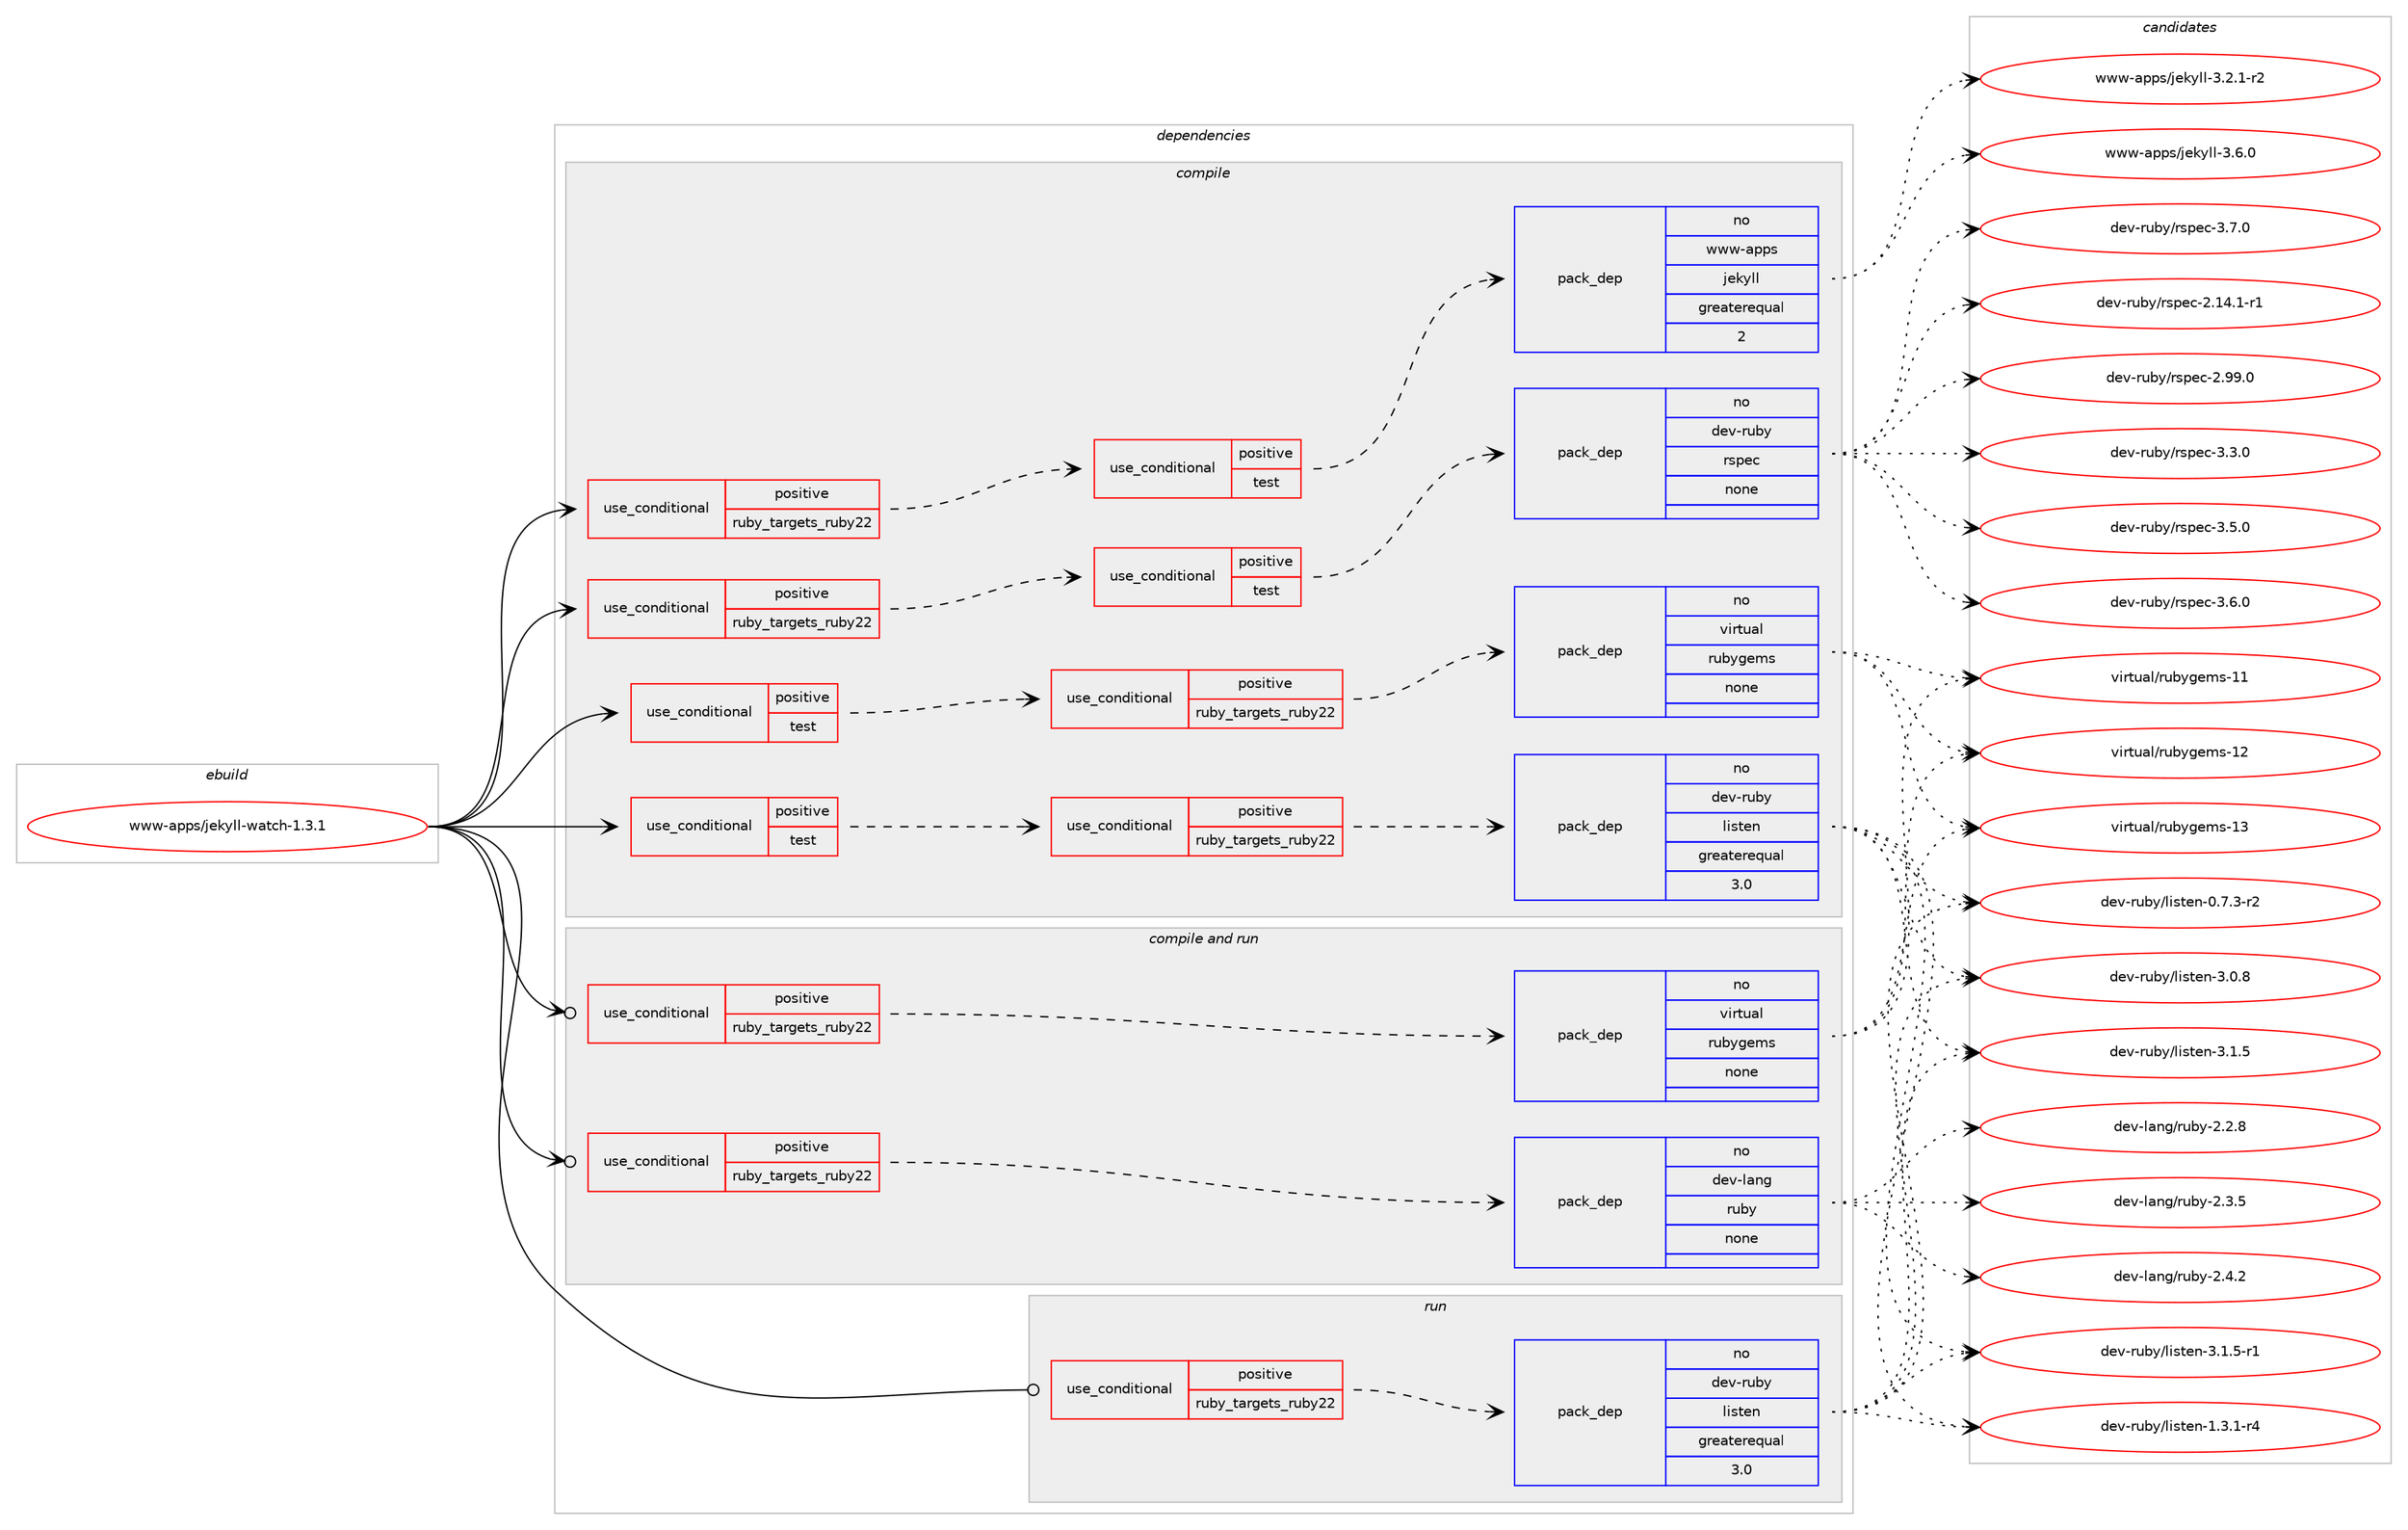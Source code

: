 digraph prolog {

# *************
# Graph options
# *************

newrank=true;
concentrate=true;
compound=true;
graph [rankdir=LR,fontname=Helvetica,fontsize=10,ranksep=1.5];#, ranksep=2.5, nodesep=0.2];
edge  [arrowhead=vee];
node  [fontname=Helvetica,fontsize=10];

# **********
# The ebuild
# **********

subgraph cluster_leftcol {
color=gray;
rank=same;
label=<<i>ebuild</i>>;
id [label="www-apps/jekyll-watch-1.3.1", color=red, width=4, href="../www-apps/jekyll-watch-1.3.1.svg"];
}

# ****************
# The dependencies
# ****************

subgraph cluster_midcol {
color=gray;
label=<<i>dependencies</i>>;
subgraph cluster_compile {
fillcolor="#eeeeee";
style=filled;
label=<<i>compile</i>>;
subgraph cond119419 {
dependency501118 [label=<<TABLE BORDER="0" CELLBORDER="1" CELLSPACING="0" CELLPADDING="4"><TR><TD ROWSPAN="3" CELLPADDING="10">use_conditional</TD></TR><TR><TD>positive</TD></TR><TR><TD>ruby_targets_ruby22</TD></TR></TABLE>>, shape=none, color=red];
subgraph cond119420 {
dependency501119 [label=<<TABLE BORDER="0" CELLBORDER="1" CELLSPACING="0" CELLPADDING="4"><TR><TD ROWSPAN="3" CELLPADDING="10">use_conditional</TD></TR><TR><TD>positive</TD></TR><TR><TD>test</TD></TR></TABLE>>, shape=none, color=red];
subgraph pack372529 {
dependency501120 [label=<<TABLE BORDER="0" CELLBORDER="1" CELLSPACING="0" CELLPADDING="4" WIDTH="220"><TR><TD ROWSPAN="6" CELLPADDING="30">pack_dep</TD></TR><TR><TD WIDTH="110">no</TD></TR><TR><TD>dev-ruby</TD></TR><TR><TD>rspec</TD></TR><TR><TD>none</TD></TR><TR><TD></TD></TR></TABLE>>, shape=none, color=blue];
}
dependency501119:e -> dependency501120:w [weight=20,style="dashed",arrowhead="vee"];
}
dependency501118:e -> dependency501119:w [weight=20,style="dashed",arrowhead="vee"];
}
id:e -> dependency501118:w [weight=20,style="solid",arrowhead="vee"];
subgraph cond119421 {
dependency501121 [label=<<TABLE BORDER="0" CELLBORDER="1" CELLSPACING="0" CELLPADDING="4"><TR><TD ROWSPAN="3" CELLPADDING="10">use_conditional</TD></TR><TR><TD>positive</TD></TR><TR><TD>ruby_targets_ruby22</TD></TR></TABLE>>, shape=none, color=red];
subgraph cond119422 {
dependency501122 [label=<<TABLE BORDER="0" CELLBORDER="1" CELLSPACING="0" CELLPADDING="4"><TR><TD ROWSPAN="3" CELLPADDING="10">use_conditional</TD></TR><TR><TD>positive</TD></TR><TR><TD>test</TD></TR></TABLE>>, shape=none, color=red];
subgraph pack372530 {
dependency501123 [label=<<TABLE BORDER="0" CELLBORDER="1" CELLSPACING="0" CELLPADDING="4" WIDTH="220"><TR><TD ROWSPAN="6" CELLPADDING="30">pack_dep</TD></TR><TR><TD WIDTH="110">no</TD></TR><TR><TD>www-apps</TD></TR><TR><TD>jekyll</TD></TR><TR><TD>greaterequal</TD></TR><TR><TD>2</TD></TR></TABLE>>, shape=none, color=blue];
}
dependency501122:e -> dependency501123:w [weight=20,style="dashed",arrowhead="vee"];
}
dependency501121:e -> dependency501122:w [weight=20,style="dashed",arrowhead="vee"];
}
id:e -> dependency501121:w [weight=20,style="solid",arrowhead="vee"];
subgraph cond119423 {
dependency501124 [label=<<TABLE BORDER="0" CELLBORDER="1" CELLSPACING="0" CELLPADDING="4"><TR><TD ROWSPAN="3" CELLPADDING="10">use_conditional</TD></TR><TR><TD>positive</TD></TR><TR><TD>test</TD></TR></TABLE>>, shape=none, color=red];
subgraph cond119424 {
dependency501125 [label=<<TABLE BORDER="0" CELLBORDER="1" CELLSPACING="0" CELLPADDING="4"><TR><TD ROWSPAN="3" CELLPADDING="10">use_conditional</TD></TR><TR><TD>positive</TD></TR><TR><TD>ruby_targets_ruby22</TD></TR></TABLE>>, shape=none, color=red];
subgraph pack372531 {
dependency501126 [label=<<TABLE BORDER="0" CELLBORDER="1" CELLSPACING="0" CELLPADDING="4" WIDTH="220"><TR><TD ROWSPAN="6" CELLPADDING="30">pack_dep</TD></TR><TR><TD WIDTH="110">no</TD></TR><TR><TD>dev-ruby</TD></TR><TR><TD>listen</TD></TR><TR><TD>greaterequal</TD></TR><TR><TD>3.0</TD></TR></TABLE>>, shape=none, color=blue];
}
dependency501125:e -> dependency501126:w [weight=20,style="dashed",arrowhead="vee"];
}
dependency501124:e -> dependency501125:w [weight=20,style="dashed",arrowhead="vee"];
}
id:e -> dependency501124:w [weight=20,style="solid",arrowhead="vee"];
subgraph cond119425 {
dependency501127 [label=<<TABLE BORDER="0" CELLBORDER="1" CELLSPACING="0" CELLPADDING="4"><TR><TD ROWSPAN="3" CELLPADDING="10">use_conditional</TD></TR><TR><TD>positive</TD></TR><TR><TD>test</TD></TR></TABLE>>, shape=none, color=red];
subgraph cond119426 {
dependency501128 [label=<<TABLE BORDER="0" CELLBORDER="1" CELLSPACING="0" CELLPADDING="4"><TR><TD ROWSPAN="3" CELLPADDING="10">use_conditional</TD></TR><TR><TD>positive</TD></TR><TR><TD>ruby_targets_ruby22</TD></TR></TABLE>>, shape=none, color=red];
subgraph pack372532 {
dependency501129 [label=<<TABLE BORDER="0" CELLBORDER="1" CELLSPACING="0" CELLPADDING="4" WIDTH="220"><TR><TD ROWSPAN="6" CELLPADDING="30">pack_dep</TD></TR><TR><TD WIDTH="110">no</TD></TR><TR><TD>virtual</TD></TR><TR><TD>rubygems</TD></TR><TR><TD>none</TD></TR><TR><TD></TD></TR></TABLE>>, shape=none, color=blue];
}
dependency501128:e -> dependency501129:w [weight=20,style="dashed",arrowhead="vee"];
}
dependency501127:e -> dependency501128:w [weight=20,style="dashed",arrowhead="vee"];
}
id:e -> dependency501127:w [weight=20,style="solid",arrowhead="vee"];
}
subgraph cluster_compileandrun {
fillcolor="#eeeeee";
style=filled;
label=<<i>compile and run</i>>;
subgraph cond119427 {
dependency501130 [label=<<TABLE BORDER="0" CELLBORDER="1" CELLSPACING="0" CELLPADDING="4"><TR><TD ROWSPAN="3" CELLPADDING="10">use_conditional</TD></TR><TR><TD>positive</TD></TR><TR><TD>ruby_targets_ruby22</TD></TR></TABLE>>, shape=none, color=red];
subgraph pack372533 {
dependency501131 [label=<<TABLE BORDER="0" CELLBORDER="1" CELLSPACING="0" CELLPADDING="4" WIDTH="220"><TR><TD ROWSPAN="6" CELLPADDING="30">pack_dep</TD></TR><TR><TD WIDTH="110">no</TD></TR><TR><TD>dev-lang</TD></TR><TR><TD>ruby</TD></TR><TR><TD>none</TD></TR><TR><TD></TD></TR></TABLE>>, shape=none, color=blue];
}
dependency501130:e -> dependency501131:w [weight=20,style="dashed",arrowhead="vee"];
}
id:e -> dependency501130:w [weight=20,style="solid",arrowhead="odotvee"];
subgraph cond119428 {
dependency501132 [label=<<TABLE BORDER="0" CELLBORDER="1" CELLSPACING="0" CELLPADDING="4"><TR><TD ROWSPAN="3" CELLPADDING="10">use_conditional</TD></TR><TR><TD>positive</TD></TR><TR><TD>ruby_targets_ruby22</TD></TR></TABLE>>, shape=none, color=red];
subgraph pack372534 {
dependency501133 [label=<<TABLE BORDER="0" CELLBORDER="1" CELLSPACING="0" CELLPADDING="4" WIDTH="220"><TR><TD ROWSPAN="6" CELLPADDING="30">pack_dep</TD></TR><TR><TD WIDTH="110">no</TD></TR><TR><TD>virtual</TD></TR><TR><TD>rubygems</TD></TR><TR><TD>none</TD></TR><TR><TD></TD></TR></TABLE>>, shape=none, color=blue];
}
dependency501132:e -> dependency501133:w [weight=20,style="dashed",arrowhead="vee"];
}
id:e -> dependency501132:w [weight=20,style="solid",arrowhead="odotvee"];
}
subgraph cluster_run {
fillcolor="#eeeeee";
style=filled;
label=<<i>run</i>>;
subgraph cond119429 {
dependency501134 [label=<<TABLE BORDER="0" CELLBORDER="1" CELLSPACING="0" CELLPADDING="4"><TR><TD ROWSPAN="3" CELLPADDING="10">use_conditional</TD></TR><TR><TD>positive</TD></TR><TR><TD>ruby_targets_ruby22</TD></TR></TABLE>>, shape=none, color=red];
subgraph pack372535 {
dependency501135 [label=<<TABLE BORDER="0" CELLBORDER="1" CELLSPACING="0" CELLPADDING="4" WIDTH="220"><TR><TD ROWSPAN="6" CELLPADDING="30">pack_dep</TD></TR><TR><TD WIDTH="110">no</TD></TR><TR><TD>dev-ruby</TD></TR><TR><TD>listen</TD></TR><TR><TD>greaterequal</TD></TR><TR><TD>3.0</TD></TR></TABLE>>, shape=none, color=blue];
}
dependency501134:e -> dependency501135:w [weight=20,style="dashed",arrowhead="vee"];
}
id:e -> dependency501134:w [weight=20,style="solid",arrowhead="odot"];
}
}

# **************
# The candidates
# **************

subgraph cluster_choices {
rank=same;
color=gray;
label=<<i>candidates</i>>;

subgraph choice372529 {
color=black;
nodesep=1;
choice10010111845114117981214711411511210199455046495246494511449 [label="dev-ruby/rspec-2.14.1-r1", color=red, width=4,href="../dev-ruby/rspec-2.14.1-r1.svg"];
choice1001011184511411798121471141151121019945504657574648 [label="dev-ruby/rspec-2.99.0", color=red, width=4,href="../dev-ruby/rspec-2.99.0.svg"];
choice10010111845114117981214711411511210199455146514648 [label="dev-ruby/rspec-3.3.0", color=red, width=4,href="../dev-ruby/rspec-3.3.0.svg"];
choice10010111845114117981214711411511210199455146534648 [label="dev-ruby/rspec-3.5.0", color=red, width=4,href="../dev-ruby/rspec-3.5.0.svg"];
choice10010111845114117981214711411511210199455146544648 [label="dev-ruby/rspec-3.6.0", color=red, width=4,href="../dev-ruby/rspec-3.6.0.svg"];
choice10010111845114117981214711411511210199455146554648 [label="dev-ruby/rspec-3.7.0", color=red, width=4,href="../dev-ruby/rspec-3.7.0.svg"];
dependency501120:e -> choice10010111845114117981214711411511210199455046495246494511449:w [style=dotted,weight="100"];
dependency501120:e -> choice1001011184511411798121471141151121019945504657574648:w [style=dotted,weight="100"];
dependency501120:e -> choice10010111845114117981214711411511210199455146514648:w [style=dotted,weight="100"];
dependency501120:e -> choice10010111845114117981214711411511210199455146534648:w [style=dotted,weight="100"];
dependency501120:e -> choice10010111845114117981214711411511210199455146544648:w [style=dotted,weight="100"];
dependency501120:e -> choice10010111845114117981214711411511210199455146554648:w [style=dotted,weight="100"];
}
subgraph choice372530 {
color=black;
nodesep=1;
choice1191191194597112112115471061011071211081084551465046494511450 [label="www-apps/jekyll-3.2.1-r2", color=red, width=4,href="../www-apps/jekyll-3.2.1-r2.svg"];
choice119119119459711211211547106101107121108108455146544648 [label="www-apps/jekyll-3.6.0", color=red, width=4,href="../www-apps/jekyll-3.6.0.svg"];
dependency501123:e -> choice1191191194597112112115471061011071211081084551465046494511450:w [style=dotted,weight="100"];
dependency501123:e -> choice119119119459711211211547106101107121108108455146544648:w [style=dotted,weight="100"];
}
subgraph choice372531 {
color=black;
nodesep=1;
choice1001011184511411798121471081051151161011104548465546514511450 [label="dev-ruby/listen-0.7.3-r2", color=red, width=4,href="../dev-ruby/listen-0.7.3-r2.svg"];
choice1001011184511411798121471081051151161011104549465146494511452 [label="dev-ruby/listen-1.3.1-r4", color=red, width=4,href="../dev-ruby/listen-1.3.1-r4.svg"];
choice100101118451141179812147108105115116101110455146484656 [label="dev-ruby/listen-3.0.8", color=red, width=4,href="../dev-ruby/listen-3.0.8.svg"];
choice100101118451141179812147108105115116101110455146494653 [label="dev-ruby/listen-3.1.5", color=red, width=4,href="../dev-ruby/listen-3.1.5.svg"];
choice1001011184511411798121471081051151161011104551464946534511449 [label="dev-ruby/listen-3.1.5-r1", color=red, width=4,href="../dev-ruby/listen-3.1.5-r1.svg"];
dependency501126:e -> choice1001011184511411798121471081051151161011104548465546514511450:w [style=dotted,weight="100"];
dependency501126:e -> choice1001011184511411798121471081051151161011104549465146494511452:w [style=dotted,weight="100"];
dependency501126:e -> choice100101118451141179812147108105115116101110455146484656:w [style=dotted,weight="100"];
dependency501126:e -> choice100101118451141179812147108105115116101110455146494653:w [style=dotted,weight="100"];
dependency501126:e -> choice1001011184511411798121471081051151161011104551464946534511449:w [style=dotted,weight="100"];
}
subgraph choice372532 {
color=black;
nodesep=1;
choice118105114116117971084711411798121103101109115454949 [label="virtual/rubygems-11", color=red, width=4,href="../virtual/rubygems-11.svg"];
choice118105114116117971084711411798121103101109115454950 [label="virtual/rubygems-12", color=red, width=4,href="../virtual/rubygems-12.svg"];
choice118105114116117971084711411798121103101109115454951 [label="virtual/rubygems-13", color=red, width=4,href="../virtual/rubygems-13.svg"];
dependency501129:e -> choice118105114116117971084711411798121103101109115454949:w [style=dotted,weight="100"];
dependency501129:e -> choice118105114116117971084711411798121103101109115454950:w [style=dotted,weight="100"];
dependency501129:e -> choice118105114116117971084711411798121103101109115454951:w [style=dotted,weight="100"];
}
subgraph choice372533 {
color=black;
nodesep=1;
choice10010111845108971101034711411798121455046504656 [label="dev-lang/ruby-2.2.8", color=red, width=4,href="../dev-lang/ruby-2.2.8.svg"];
choice10010111845108971101034711411798121455046514653 [label="dev-lang/ruby-2.3.5", color=red, width=4,href="../dev-lang/ruby-2.3.5.svg"];
choice10010111845108971101034711411798121455046524650 [label="dev-lang/ruby-2.4.2", color=red, width=4,href="../dev-lang/ruby-2.4.2.svg"];
dependency501131:e -> choice10010111845108971101034711411798121455046504656:w [style=dotted,weight="100"];
dependency501131:e -> choice10010111845108971101034711411798121455046514653:w [style=dotted,weight="100"];
dependency501131:e -> choice10010111845108971101034711411798121455046524650:w [style=dotted,weight="100"];
}
subgraph choice372534 {
color=black;
nodesep=1;
choice118105114116117971084711411798121103101109115454949 [label="virtual/rubygems-11", color=red, width=4,href="../virtual/rubygems-11.svg"];
choice118105114116117971084711411798121103101109115454950 [label="virtual/rubygems-12", color=red, width=4,href="../virtual/rubygems-12.svg"];
choice118105114116117971084711411798121103101109115454951 [label="virtual/rubygems-13", color=red, width=4,href="../virtual/rubygems-13.svg"];
dependency501133:e -> choice118105114116117971084711411798121103101109115454949:w [style=dotted,weight="100"];
dependency501133:e -> choice118105114116117971084711411798121103101109115454950:w [style=dotted,weight="100"];
dependency501133:e -> choice118105114116117971084711411798121103101109115454951:w [style=dotted,weight="100"];
}
subgraph choice372535 {
color=black;
nodesep=1;
choice1001011184511411798121471081051151161011104548465546514511450 [label="dev-ruby/listen-0.7.3-r2", color=red, width=4,href="../dev-ruby/listen-0.7.3-r2.svg"];
choice1001011184511411798121471081051151161011104549465146494511452 [label="dev-ruby/listen-1.3.1-r4", color=red, width=4,href="../dev-ruby/listen-1.3.1-r4.svg"];
choice100101118451141179812147108105115116101110455146484656 [label="dev-ruby/listen-3.0.8", color=red, width=4,href="../dev-ruby/listen-3.0.8.svg"];
choice100101118451141179812147108105115116101110455146494653 [label="dev-ruby/listen-3.1.5", color=red, width=4,href="../dev-ruby/listen-3.1.5.svg"];
choice1001011184511411798121471081051151161011104551464946534511449 [label="dev-ruby/listen-3.1.5-r1", color=red, width=4,href="../dev-ruby/listen-3.1.5-r1.svg"];
dependency501135:e -> choice1001011184511411798121471081051151161011104548465546514511450:w [style=dotted,weight="100"];
dependency501135:e -> choice1001011184511411798121471081051151161011104549465146494511452:w [style=dotted,weight="100"];
dependency501135:e -> choice100101118451141179812147108105115116101110455146484656:w [style=dotted,weight="100"];
dependency501135:e -> choice100101118451141179812147108105115116101110455146494653:w [style=dotted,weight="100"];
dependency501135:e -> choice1001011184511411798121471081051151161011104551464946534511449:w [style=dotted,weight="100"];
}
}

}
